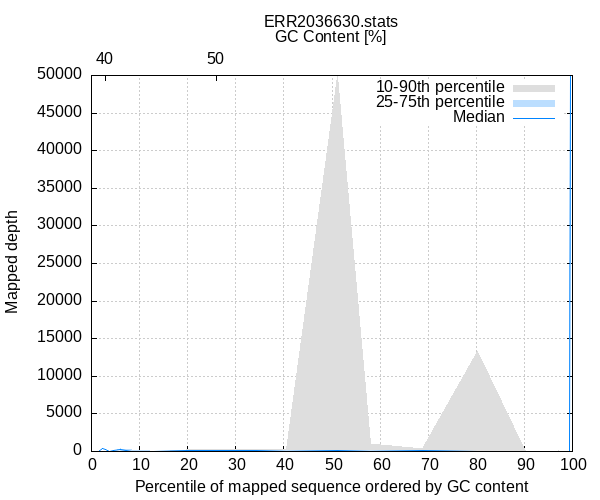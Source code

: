 
            set terminal png size 600,500 truecolor
            set output "ERR2036630-gc-depth.png"
            set grid xtics ytics y2tics back lc rgb "#cccccc"
            set ylabel "Mapped depth"
            set xlabel "Percentile of mapped sequence ordered by GC content"
            set x2label "GC Content [%]"
            set title "ERR2036630.stats" noenhanced
            set x2tics ("30" 3.053,"40" 3.053,"50" 25.954)
            set xtics nomirror
            set xrange [0.1:99.9]

            plot '-' using 1:2:3 with filledcurve lt 1 lc rgb "#dedede" t '10-90th percentile' , \
                 '-' using 1:2:3 with filledcurve lt 1 lc rgb "#bbdeff" t '25-75th percentile' , \
                 '-' using 1:2 with lines lc rgb "#0084ff" t 'Median'
        1.527	0.000	0.000
2.290	422.499	422.499
3.053	213.860	213.860
3.817	37.693	37.693
4.580	196.905	196.905
6.107	127.108	401.257
8.397	14.858	310.969
12.214	11.999	176.105
12.977	37.982	37.982
19.847	5.707	293.312
25.954	12.405	307.648
34.351	18.793	251.212
40.458	12.423	299.271
51.145	47.853	49882.836
58.015	15.713	1071.441
68.702	33.490	382.499
80.153	14.459	13290.548
90.076	8.272	59.183
96.947	5.430	82.785
99.237	0.609	34.594
100.000	118837.414	118837.414
end
1.527	0.000	0.000
2.290	422.499	422.499
3.053	213.860	213.860
3.817	37.693	37.693
4.580	196.905	196.905
6.107	127.108	401.257
8.397	14.858	310.969
12.214	22.217	121.481
12.977	37.982	37.982
19.847	32.309	133.910
25.954	44.391	171.141
34.351	42.250	136.309
40.458	41.831	76.495
51.145	58.702	134.184
58.015	29.351	92.973
68.702	44.140	115.188
80.153	26.556	64.624
90.076	18.321	43.308
96.947	13.527	54.022
99.237	0.609	34.594
100.000	118837.414	118837.414
end
1.527	0.000
2.290	422.499
3.053	213.860
3.817	37.693
4.580	196.905
6.107	264.182
8.397	60.707
12.214	62.632
12.977	37.982
19.847	95.380
25.954	92.988
34.351	86.088
40.458	63.139
51.145	82.262
58.015	60.848
68.702	76.137
80.153	36.937
90.076	39.151
96.947	21.986
99.237	3.106
100.000	118837.414
end

